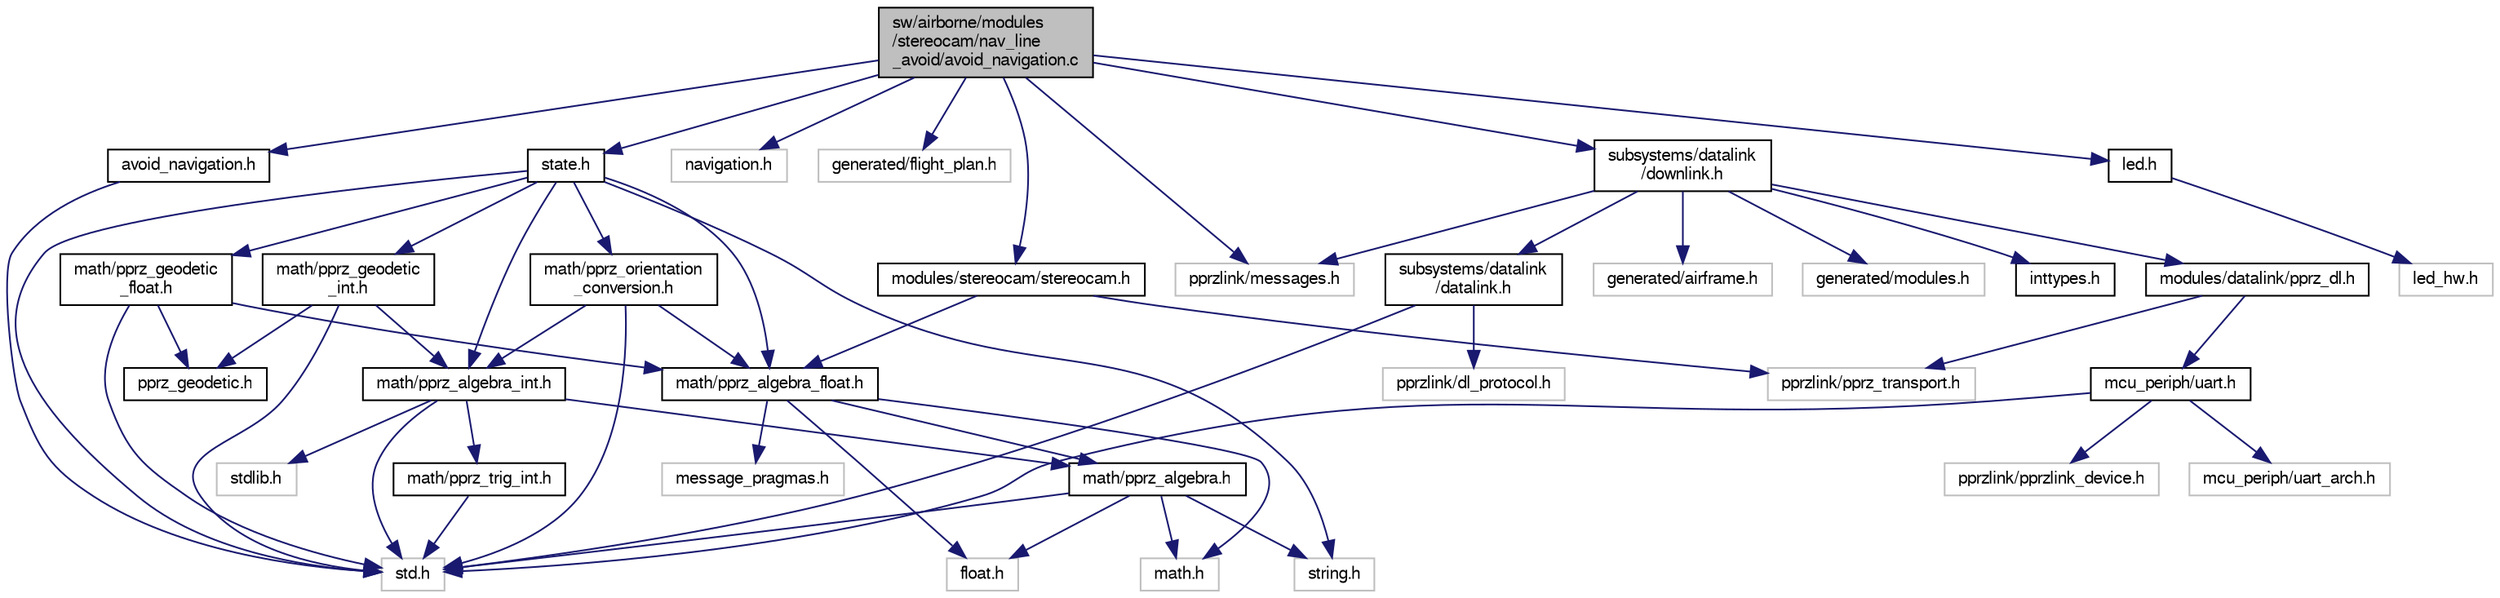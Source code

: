 digraph "sw/airborne/modules/stereocam/nav_line_avoid/avoid_navigation.c"
{
  edge [fontname="FreeSans",fontsize="10",labelfontname="FreeSans",labelfontsize="10"];
  node [fontname="FreeSans",fontsize="10",shape=record];
  Node1 [label="sw/airborne/modules\l/stereocam/nav_line\l_avoid/avoid_navigation.c",height=0.2,width=0.4,color="black", fillcolor="grey75", style="filled", fontcolor="black"];
  Node1 -> Node2 [color="midnightblue",fontsize="10",style="solid",fontname="FreeSans"];
  Node2 [label="avoid_navigation.h",height=0.2,width=0.4,color="black", fillcolor="white", style="filled",URL="$avoid__navigation_8h.html"];
  Node2 -> Node3 [color="midnightblue",fontsize="10",style="solid",fontname="FreeSans"];
  Node3 [label="std.h",height=0.2,width=0.4,color="grey75", fillcolor="white", style="filled"];
  Node1 -> Node4 [color="midnightblue",fontsize="10",style="solid",fontname="FreeSans"];
  Node4 [label="state.h",height=0.2,width=0.4,color="black", fillcolor="white", style="filled",URL="$state_8h.html",tooltip="API to get/set the generic vehicle states. "];
  Node4 -> Node5 [color="midnightblue",fontsize="10",style="solid",fontname="FreeSans"];
  Node5 [label="math/pprz_algebra_int.h",height=0.2,width=0.4,color="black", fillcolor="white", style="filled",URL="$pprz__algebra__int_8h.html",tooltip="Paparazzi fixed point algebra. "];
  Node5 -> Node3 [color="midnightblue",fontsize="10",style="solid",fontname="FreeSans"];
  Node5 -> Node6 [color="midnightblue",fontsize="10",style="solid",fontname="FreeSans"];
  Node6 [label="math/pprz_algebra.h",height=0.2,width=0.4,color="black", fillcolor="white", style="filled",URL="$pprz__algebra_8h.html",tooltip="Paparazzi generic algebra macros. "];
  Node6 -> Node7 [color="midnightblue",fontsize="10",style="solid",fontname="FreeSans"];
  Node7 [label="float.h",height=0.2,width=0.4,color="grey75", fillcolor="white", style="filled"];
  Node6 -> Node8 [color="midnightblue",fontsize="10",style="solid",fontname="FreeSans"];
  Node8 [label="string.h",height=0.2,width=0.4,color="grey75", fillcolor="white", style="filled"];
  Node6 -> Node3 [color="midnightblue",fontsize="10",style="solid",fontname="FreeSans"];
  Node6 -> Node9 [color="midnightblue",fontsize="10",style="solid",fontname="FreeSans"];
  Node9 [label="math.h",height=0.2,width=0.4,color="grey75", fillcolor="white", style="filled"];
  Node5 -> Node10 [color="midnightblue",fontsize="10",style="solid",fontname="FreeSans"];
  Node10 [label="math/pprz_trig_int.h",height=0.2,width=0.4,color="black", fillcolor="white", style="filled",URL="$pprz__trig__int_8h.html",tooltip="Paparazzi fixed point trig functions. "];
  Node10 -> Node3 [color="midnightblue",fontsize="10",style="solid",fontname="FreeSans"];
  Node5 -> Node11 [color="midnightblue",fontsize="10",style="solid",fontname="FreeSans"];
  Node11 [label="stdlib.h",height=0.2,width=0.4,color="grey75", fillcolor="white", style="filled"];
  Node4 -> Node12 [color="midnightblue",fontsize="10",style="solid",fontname="FreeSans"];
  Node12 [label="math/pprz_algebra_float.h",height=0.2,width=0.4,color="black", fillcolor="white", style="filled",URL="$pprz__algebra__float_8h.html",tooltip="Paparazzi floating point algebra. "];
  Node12 -> Node6 [color="midnightblue",fontsize="10",style="solid",fontname="FreeSans"];
  Node12 -> Node13 [color="midnightblue",fontsize="10",style="solid",fontname="FreeSans"];
  Node13 [label="message_pragmas.h",height=0.2,width=0.4,color="grey75", fillcolor="white", style="filled"];
  Node12 -> Node9 [color="midnightblue",fontsize="10",style="solid",fontname="FreeSans"];
  Node12 -> Node7 [color="midnightblue",fontsize="10",style="solid",fontname="FreeSans"];
  Node4 -> Node14 [color="midnightblue",fontsize="10",style="solid",fontname="FreeSans"];
  Node14 [label="math/pprz_geodetic\l_int.h",height=0.2,width=0.4,color="black", fillcolor="white", style="filled",URL="$pprz__geodetic__int_8h.html",tooltip="Paparazzi fixed point math for geodetic calculations. "];
  Node14 -> Node15 [color="midnightblue",fontsize="10",style="solid",fontname="FreeSans"];
  Node15 [label="pprz_geodetic.h",height=0.2,width=0.4,color="black", fillcolor="white", style="filled",URL="$pprz__geodetic_8h.html",tooltip="Paparazzi generic macros for geodetic calculations. "];
  Node14 -> Node3 [color="midnightblue",fontsize="10",style="solid",fontname="FreeSans"];
  Node14 -> Node5 [color="midnightblue",fontsize="10",style="solid",fontname="FreeSans"];
  Node4 -> Node16 [color="midnightblue",fontsize="10",style="solid",fontname="FreeSans"];
  Node16 [label="math/pprz_geodetic\l_float.h",height=0.2,width=0.4,color="black", fillcolor="white", style="filled",URL="$pprz__geodetic__float_8h.html",tooltip="Paparazzi floating point math for geodetic calculations. "];
  Node16 -> Node15 [color="midnightblue",fontsize="10",style="solid",fontname="FreeSans"];
  Node16 -> Node12 [color="midnightblue",fontsize="10",style="solid",fontname="FreeSans"];
  Node16 -> Node3 [color="midnightblue",fontsize="10",style="solid",fontname="FreeSans"];
  Node4 -> Node17 [color="midnightblue",fontsize="10",style="solid",fontname="FreeSans"];
  Node17 [label="math/pprz_orientation\l_conversion.h",height=0.2,width=0.4,color="black", fillcolor="white", style="filled",URL="$pprz__orientation__conversion_8h.html",tooltip="Generic orientation representation and conversions. "];
  Node17 -> Node5 [color="midnightblue",fontsize="10",style="solid",fontname="FreeSans"];
  Node17 -> Node12 [color="midnightblue",fontsize="10",style="solid",fontname="FreeSans"];
  Node17 -> Node3 [color="midnightblue",fontsize="10",style="solid",fontname="FreeSans"];
  Node4 -> Node3 [color="midnightblue",fontsize="10",style="solid",fontname="FreeSans"];
  Node4 -> Node8 [color="midnightblue",fontsize="10",style="solid",fontname="FreeSans"];
  Node1 -> Node18 [color="midnightblue",fontsize="10",style="solid",fontname="FreeSans"];
  Node18 [label="navigation.h",height=0.2,width=0.4,color="grey75", fillcolor="white", style="filled"];
  Node1 -> Node19 [color="midnightblue",fontsize="10",style="solid",fontname="FreeSans"];
  Node19 [label="generated/flight_plan.h",height=0.2,width=0.4,color="grey75", fillcolor="white", style="filled"];
  Node1 -> Node20 [color="midnightblue",fontsize="10",style="solid",fontname="FreeSans"];
  Node20 [label="modules/stereocam/stereocam.h",height=0.2,width=0.4,color="black", fillcolor="white", style="filled",URL="$stereocam_8h.html",tooltip="interface to the TU Delft serial stereocam "];
  Node20 -> Node21 [color="midnightblue",fontsize="10",style="solid",fontname="FreeSans"];
  Node21 [label="pprzlink/pprz_transport.h",height=0.2,width=0.4,color="grey75", fillcolor="white", style="filled"];
  Node20 -> Node12 [color="midnightblue",fontsize="10",style="solid",fontname="FreeSans"];
  Node1 -> Node22 [color="midnightblue",fontsize="10",style="solid",fontname="FreeSans"];
  Node22 [label="pprzlink/messages.h",height=0.2,width=0.4,color="grey75", fillcolor="white", style="filled"];
  Node1 -> Node23 [color="midnightblue",fontsize="10",style="solid",fontname="FreeSans"];
  Node23 [label="subsystems/datalink\l/downlink.h",height=0.2,width=0.4,color="black", fillcolor="white", style="filled",URL="$downlink_8h.html",tooltip="Common code for AP and FBW telemetry. "];
  Node23 -> Node24 [color="midnightblue",fontsize="10",style="solid",fontname="FreeSans"];
  Node24 [label="inttypes.h",height=0.2,width=0.4,color="black", fillcolor="white", style="filled",URL="$inttypes_8h.html"];
  Node23 -> Node25 [color="midnightblue",fontsize="10",style="solid",fontname="FreeSans"];
  Node25 [label="generated/airframe.h",height=0.2,width=0.4,color="grey75", fillcolor="white", style="filled"];
  Node23 -> Node26 [color="midnightblue",fontsize="10",style="solid",fontname="FreeSans"];
  Node26 [label="generated/modules.h",height=0.2,width=0.4,color="grey75", fillcolor="white", style="filled"];
  Node23 -> Node22 [color="midnightblue",fontsize="10",style="solid",fontname="FreeSans"];
  Node23 -> Node27 [color="midnightblue",fontsize="10",style="solid",fontname="FreeSans"];
  Node27 [label="subsystems/datalink\l/datalink.h",height=0.2,width=0.4,color="black", fillcolor="white", style="filled",URL="$datalink_8h.html",tooltip="Handling of messages coming from ground and other A/Cs. "];
  Node27 -> Node3 [color="midnightblue",fontsize="10",style="solid",fontname="FreeSans"];
  Node27 -> Node28 [color="midnightblue",fontsize="10",style="solid",fontname="FreeSans"];
  Node28 [label="pprzlink/dl_protocol.h",height=0.2,width=0.4,color="grey75", fillcolor="white", style="filled"];
  Node23 -> Node29 [color="midnightblue",fontsize="10",style="solid",fontname="FreeSans"];
  Node29 [label="modules/datalink/pprz_dl.h",height=0.2,width=0.4,color="black", fillcolor="white", style="filled",URL="$pprz__dl_8h.html",tooltip="Datalink using PPRZ protocol. "];
  Node29 -> Node21 [color="midnightblue",fontsize="10",style="solid",fontname="FreeSans"];
  Node29 -> Node30 [color="midnightblue",fontsize="10",style="solid",fontname="FreeSans"];
  Node30 [label="mcu_periph/uart.h",height=0.2,width=0.4,color="black", fillcolor="white", style="filled",URL="$uart_8h.html",tooltip="arch independent UART (Universal Asynchronous Receiver/Transmitter) API "];
  Node30 -> Node31 [color="midnightblue",fontsize="10",style="solid",fontname="FreeSans"];
  Node31 [label="mcu_periph/uart_arch.h",height=0.2,width=0.4,color="grey75", fillcolor="white", style="filled"];
  Node30 -> Node32 [color="midnightblue",fontsize="10",style="solid",fontname="FreeSans"];
  Node32 [label="pprzlink/pprzlink_device.h",height=0.2,width=0.4,color="grey75", fillcolor="white", style="filled"];
  Node30 -> Node3 [color="midnightblue",fontsize="10",style="solid",fontname="FreeSans"];
  Node1 -> Node33 [color="midnightblue",fontsize="10",style="solid",fontname="FreeSans"];
  Node33 [label="led.h",height=0.2,width=0.4,color="black", fillcolor="white", style="filled",URL="$led_8h.html",tooltip="arch independent LED (Light Emitting Diodes) API "];
  Node33 -> Node34 [color="midnightblue",fontsize="10",style="solid",fontname="FreeSans"];
  Node34 [label="led_hw.h",height=0.2,width=0.4,color="grey75", fillcolor="white", style="filled"];
}
